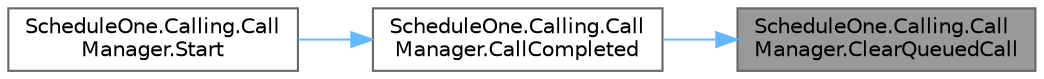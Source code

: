 digraph "ScheduleOne.Calling.CallManager.ClearQueuedCall"
{
 // LATEX_PDF_SIZE
  bgcolor="transparent";
  edge [fontname=Helvetica,fontsize=10,labelfontname=Helvetica,labelfontsize=10];
  node [fontname=Helvetica,fontsize=10,shape=box,height=0.2,width=0.4];
  rankdir="RL";
  Node1 [id="Node000001",label="ScheduleOne.Calling.Call\lManager.ClearQueuedCall",height=0.2,width=0.4,color="gray40", fillcolor="grey60", style="filled", fontcolor="black",tooltip=" "];
  Node1 -> Node2 [id="edge1_Node000001_Node000002",dir="back",color="steelblue1",style="solid",tooltip=" "];
  Node2 [id="Node000002",label="ScheduleOne.Calling.Call\lManager.CallCompleted",height=0.2,width=0.4,color="grey40", fillcolor="white", style="filled",URL="$class_schedule_one_1_1_calling_1_1_call_manager.html#a59e2aecd4cad52df265661bad0fc9cc2",tooltip=" "];
  Node2 -> Node3 [id="edge2_Node000002_Node000003",dir="back",color="steelblue1",style="solid",tooltip=" "];
  Node3 [id="Node000003",label="ScheduleOne.Calling.Call\lManager.Start",height=0.2,width=0.4,color="grey40", fillcolor="white", style="filled",URL="$class_schedule_one_1_1_calling_1_1_call_manager.html#a8b446bcd79c8f2b30d6c2de37d3a7d6b",tooltip=" "];
}
